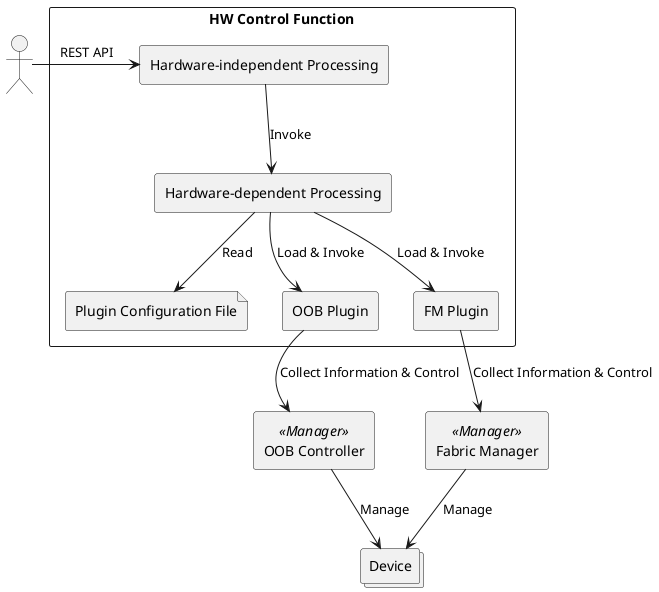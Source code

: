 @startuml "01_system"

actor " " as consumer
rectangle "HW Control Function" as hw_control {
    rectangle "Hardware-independent Processing" as hw_control_hw_independent
    rectangle "Hardware-dependent Processing" as hw_control_hw_dependent
    file "Plugin Configuration File" as config
    rectangle "OOB Plugin" as oob_plugin
    rectangle "FM Plugin" as fm_plugin
}

agent "OOB Controller" <<Manager>> as oob
agent "Fabric Manager" <<Manager>> as fm
collections "Device" as devices

hw_control_hw_dependent --> config: Read
hw_control_hw_dependent --> oob_plugin: Load & Invoke
hw_control_hw_dependent -->  fm_plugin: Load & Invoke

consumer -> hw_control_hw_independent: REST API
hw_control_hw_independent --> hw_control_hw_dependent: Invoke
oob_plugin --> oob: Collect Information & Control
fm_plugin  -->  fm: Collect Information & Control
oob --> devices: Manage
fm  --> devices: Manage

@enduml